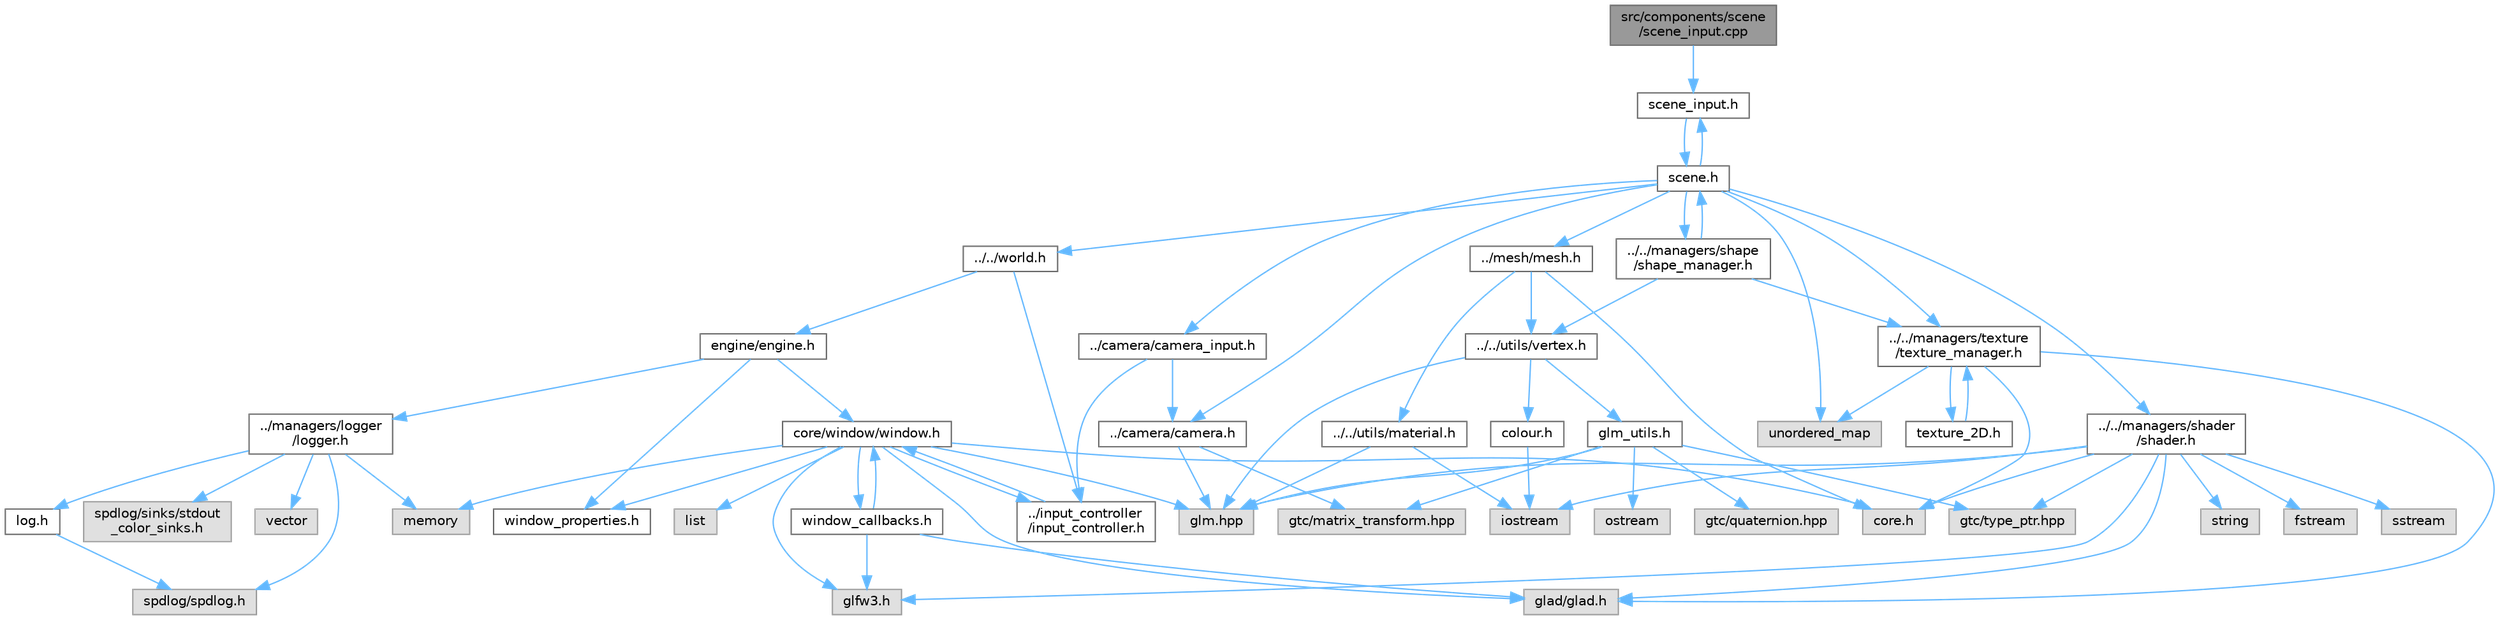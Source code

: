 digraph "src/components/scene/scene_input.cpp"
{
 // LATEX_PDF_SIZE
  bgcolor="transparent";
  edge [fontname=Helvetica,fontsize=10,labelfontname=Helvetica,labelfontsize=10];
  node [fontname=Helvetica,fontsize=10,shape=box,height=0.2,width=0.4];
  Node1 [label="src/components/scene\l/scene_input.cpp",height=0.2,width=0.4,color="gray40", fillcolor="grey60", style="filled", fontcolor="black",tooltip=" "];
  Node1 -> Node2 [color="steelblue1",style="solid"];
  Node2 [label="scene_input.h",height=0.2,width=0.4,color="grey40", fillcolor="white", style="filled",URL="$scene__input_8h.html",tooltip=" "];
  Node2 -> Node3 [color="steelblue1",style="solid"];
  Node3 [label="scene.h",height=0.2,width=0.4,color="grey40", fillcolor="white", style="filled",URL="$scene_8h.html",tooltip=" "];
  Node3 -> Node4 [color="steelblue1",style="solid"];
  Node4 [label="unordered_map",height=0.2,width=0.4,color="grey60", fillcolor="#E0E0E0", style="filled",tooltip=" "];
  Node3 -> Node5 [color="steelblue1",style="solid"];
  Node5 [label="../../world.h",height=0.2,width=0.4,color="grey40", fillcolor="white", style="filled",URL="$world_8h.html",tooltip=" "];
  Node5 -> Node6 [color="steelblue1",style="solid"];
  Node6 [label="engine/engine.h",height=0.2,width=0.4,color="grey40", fillcolor="white", style="filled",URL="$engine_8h.html",tooltip=" "];
  Node6 -> Node7 [color="steelblue1",style="solid"];
  Node7 [label="../managers/logger\l/logger.h",height=0.2,width=0.4,color="grey40", fillcolor="white", style="filled",URL="$logger_8h.html",tooltip=" "];
  Node7 -> Node8 [color="steelblue1",style="solid"];
  Node8 [label="spdlog/spdlog.h",height=0.2,width=0.4,color="grey60", fillcolor="#E0E0E0", style="filled",tooltip=" "];
  Node7 -> Node9 [color="steelblue1",style="solid"];
  Node9 [label="spdlog/sinks/stdout\l_color_sinks.h",height=0.2,width=0.4,color="grey60", fillcolor="#E0E0E0", style="filled",tooltip=" "];
  Node7 -> Node10 [color="steelblue1",style="solid"];
  Node10 [label="memory",height=0.2,width=0.4,color="grey60", fillcolor="#E0E0E0", style="filled",tooltip=" "];
  Node7 -> Node11 [color="steelblue1",style="solid"];
  Node11 [label="vector",height=0.2,width=0.4,color="grey60", fillcolor="#E0E0E0", style="filled",tooltip=" "];
  Node7 -> Node12 [color="steelblue1",style="solid"];
  Node12 [label="log.h",height=0.2,width=0.4,color="grey40", fillcolor="white", style="filled",URL="$log_8h.html",tooltip=" "];
  Node12 -> Node8 [color="steelblue1",style="solid"];
  Node6 -> Node13 [color="steelblue1",style="solid"];
  Node13 [label="core/window/window.h",height=0.2,width=0.4,color="grey40", fillcolor="white", style="filled",URL="$window_8h.html",tooltip=" "];
  Node13 -> Node10 [color="steelblue1",style="solid"];
  Node13 -> Node14 [color="steelblue1",style="solid"];
  Node14 [label="list",height=0.2,width=0.4,color="grey60", fillcolor="#E0E0E0", style="filled",tooltip=" "];
  Node13 -> Node15 [color="steelblue1",style="solid"];
  Node15 [label="core.h",height=0.2,width=0.4,color="grey60", fillcolor="#E0E0E0", style="filled",tooltip=" "];
  Node13 -> Node16 [color="steelblue1",style="solid"];
  Node16 [label="glad/glad.h",height=0.2,width=0.4,color="grey60", fillcolor="#E0E0E0", style="filled",tooltip=" "];
  Node13 -> Node17 [color="steelblue1",style="solid"];
  Node17 [label="glfw3.h",height=0.2,width=0.4,color="grey60", fillcolor="#E0E0E0", style="filled",tooltip=" "];
  Node13 -> Node18 [color="steelblue1",style="solid"];
  Node18 [label="glm.hpp",height=0.2,width=0.4,color="grey60", fillcolor="#E0E0E0", style="filled",tooltip=" "];
  Node13 -> Node19 [color="steelblue1",style="solid"];
  Node19 [label="window_properties.h",height=0.2,width=0.4,color="grey40", fillcolor="white", style="filled",URL="$window__properties_8h.html",tooltip=" "];
  Node13 -> Node20 [color="steelblue1",style="solid"];
  Node20 [label="window_callbacks.h",height=0.2,width=0.4,color="grey40", fillcolor="white", style="filled",URL="$window__callbacks_8h.html",tooltip=" "];
  Node20 -> Node13 [color="steelblue1",style="solid"];
  Node20 -> Node16 [color="steelblue1",style="solid"];
  Node20 -> Node17 [color="steelblue1",style="solid"];
  Node13 -> Node21 [color="steelblue1",style="solid"];
  Node21 [label="../input_controller\l/input_controller.h",height=0.2,width=0.4,color="grey40", fillcolor="white", style="filled",URL="$input__controller_8h.html",tooltip=" "];
  Node21 -> Node13 [color="steelblue1",style="solid"];
  Node6 -> Node19 [color="steelblue1",style="solid"];
  Node5 -> Node21 [color="steelblue1",style="solid"];
  Node3 -> Node2 [color="steelblue1",style="solid"];
  Node3 -> Node22 [color="steelblue1",style="solid"];
  Node22 [label="../camera/camera.h",height=0.2,width=0.4,color="grey40", fillcolor="white", style="filled",URL="$camera_8h.html",tooltip=" "];
  Node22 -> Node18 [color="steelblue1",style="solid"];
  Node22 -> Node23 [color="steelblue1",style="solid"];
  Node23 [label="gtc/matrix_transform.hpp",height=0.2,width=0.4,color="grey60", fillcolor="#E0E0E0", style="filled",tooltip=" "];
  Node3 -> Node24 [color="steelblue1",style="solid"];
  Node24 [label="../camera/camera_input.h",height=0.2,width=0.4,color="grey40", fillcolor="white", style="filled",URL="$camera__input_8h.html",tooltip=" "];
  Node24 -> Node22 [color="steelblue1",style="solid"];
  Node24 -> Node21 [color="steelblue1",style="solid"];
  Node3 -> Node25 [color="steelblue1",style="solid"];
  Node25 [label="../mesh/mesh.h",height=0.2,width=0.4,color="grey40", fillcolor="white", style="filled",URL="$mesh_8h.html",tooltip=" "];
  Node25 -> Node15 [color="steelblue1",style="solid"];
  Node25 -> Node26 [color="steelblue1",style="solid"];
  Node26 [label="../../utils/vertex.h",height=0.2,width=0.4,color="grey40", fillcolor="white", style="filled",URL="$vertex_8h.html",tooltip=" "];
  Node26 -> Node18 [color="steelblue1",style="solid"];
  Node26 -> Node27 [color="steelblue1",style="solid"];
  Node27 [label="colour.h",height=0.2,width=0.4,color="grey40", fillcolor="white", style="filled",URL="$colour_8h.html",tooltip=" "];
  Node27 -> Node28 [color="steelblue1",style="solid"];
  Node28 [label="iostream",height=0.2,width=0.4,color="grey60", fillcolor="#E0E0E0", style="filled",tooltip=" "];
  Node26 -> Node29 [color="steelblue1",style="solid"];
  Node29 [label="glm_utils.h",height=0.2,width=0.4,color="grey40", fillcolor="white", style="filled",URL="$glm__utils_8h.html",tooltip=" "];
  Node29 -> Node30 [color="steelblue1",style="solid"];
  Node30 [label="ostream",height=0.2,width=0.4,color="grey60", fillcolor="#E0E0E0", style="filled",tooltip=" "];
  Node29 -> Node18 [color="steelblue1",style="solid"];
  Node29 -> Node31 [color="steelblue1",style="solid"];
  Node31 [label="gtc/type_ptr.hpp",height=0.2,width=0.4,color="grey60", fillcolor="#E0E0E0", style="filled",tooltip=" "];
  Node29 -> Node23 [color="steelblue1",style="solid"];
  Node29 -> Node32 [color="steelblue1",style="solid"];
  Node32 [label="gtc/quaternion.hpp",height=0.2,width=0.4,color="grey60", fillcolor="#E0E0E0", style="filled",tooltip=" "];
  Node25 -> Node33 [color="steelblue1",style="solid"];
  Node33 [label="../../utils/material.h",height=0.2,width=0.4,color="grey40", fillcolor="white", style="filled",URL="$material_8h.html",tooltip=" "];
  Node33 -> Node28 [color="steelblue1",style="solid"];
  Node33 -> Node18 [color="steelblue1",style="solid"];
  Node3 -> Node34 [color="steelblue1",style="solid"];
  Node34 [label="../../managers/texture\l/texture_manager.h",height=0.2,width=0.4,color="grey40", fillcolor="white", style="filled",URL="$texture__manager_8h.html",tooltip=" "];
  Node34 -> Node4 [color="steelblue1",style="solid"];
  Node34 -> Node15 [color="steelblue1",style="solid"];
  Node34 -> Node16 [color="steelblue1",style="solid"];
  Node34 -> Node35 [color="steelblue1",style="solid"];
  Node35 [label="texture_2D.h",height=0.2,width=0.4,color="grey40", fillcolor="white", style="filled",URL="$texture__2_d_8h.html",tooltip=" "];
  Node35 -> Node34 [color="steelblue1",style="solid"];
  Node3 -> Node36 [color="steelblue1",style="solid"];
  Node36 [label="../../managers/shape\l/shape_manager.h",height=0.2,width=0.4,color="grey40", fillcolor="white", style="filled",URL="$shape__manager_8h.html",tooltip=" "];
  Node36 -> Node26 [color="steelblue1",style="solid"];
  Node36 -> Node3 [color="steelblue1",style="solid"];
  Node36 -> Node34 [color="steelblue1",style="solid"];
  Node3 -> Node37 [color="steelblue1",style="solid"];
  Node37 [label="../../managers/shader\l/shader.h",height=0.2,width=0.4,color="grey40", fillcolor="white", style="filled",URL="$shader_8h.html",tooltip=" "];
  Node37 -> Node15 [color="steelblue1",style="solid"];
  Node37 -> Node16 [color="steelblue1",style="solid"];
  Node37 -> Node17 [color="steelblue1",style="solid"];
  Node37 -> Node18 [color="steelblue1",style="solid"];
  Node37 -> Node31 [color="steelblue1",style="solid"];
  Node37 -> Node38 [color="steelblue1",style="solid"];
  Node38 [label="string",height=0.2,width=0.4,color="grey60", fillcolor="#E0E0E0", style="filled",tooltip=" "];
  Node37 -> Node39 [color="steelblue1",style="solid"];
  Node39 [label="fstream",height=0.2,width=0.4,color="grey60", fillcolor="#E0E0E0", style="filled",tooltip=" "];
  Node37 -> Node40 [color="steelblue1",style="solid"];
  Node40 [label="sstream",height=0.2,width=0.4,color="grey60", fillcolor="#E0E0E0", style="filled",tooltip=" "];
  Node37 -> Node28 [color="steelblue1",style="solid"];
}
